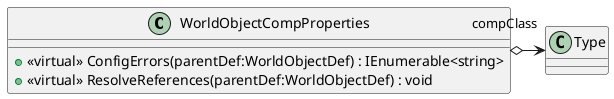 @startuml
class WorldObjectCompProperties {
    + <<virtual>> ConfigErrors(parentDef:WorldObjectDef) : IEnumerable<string>
    + <<virtual>> ResolveReferences(parentDef:WorldObjectDef) : void
}
WorldObjectCompProperties o-> "compClass" Type
@enduml
